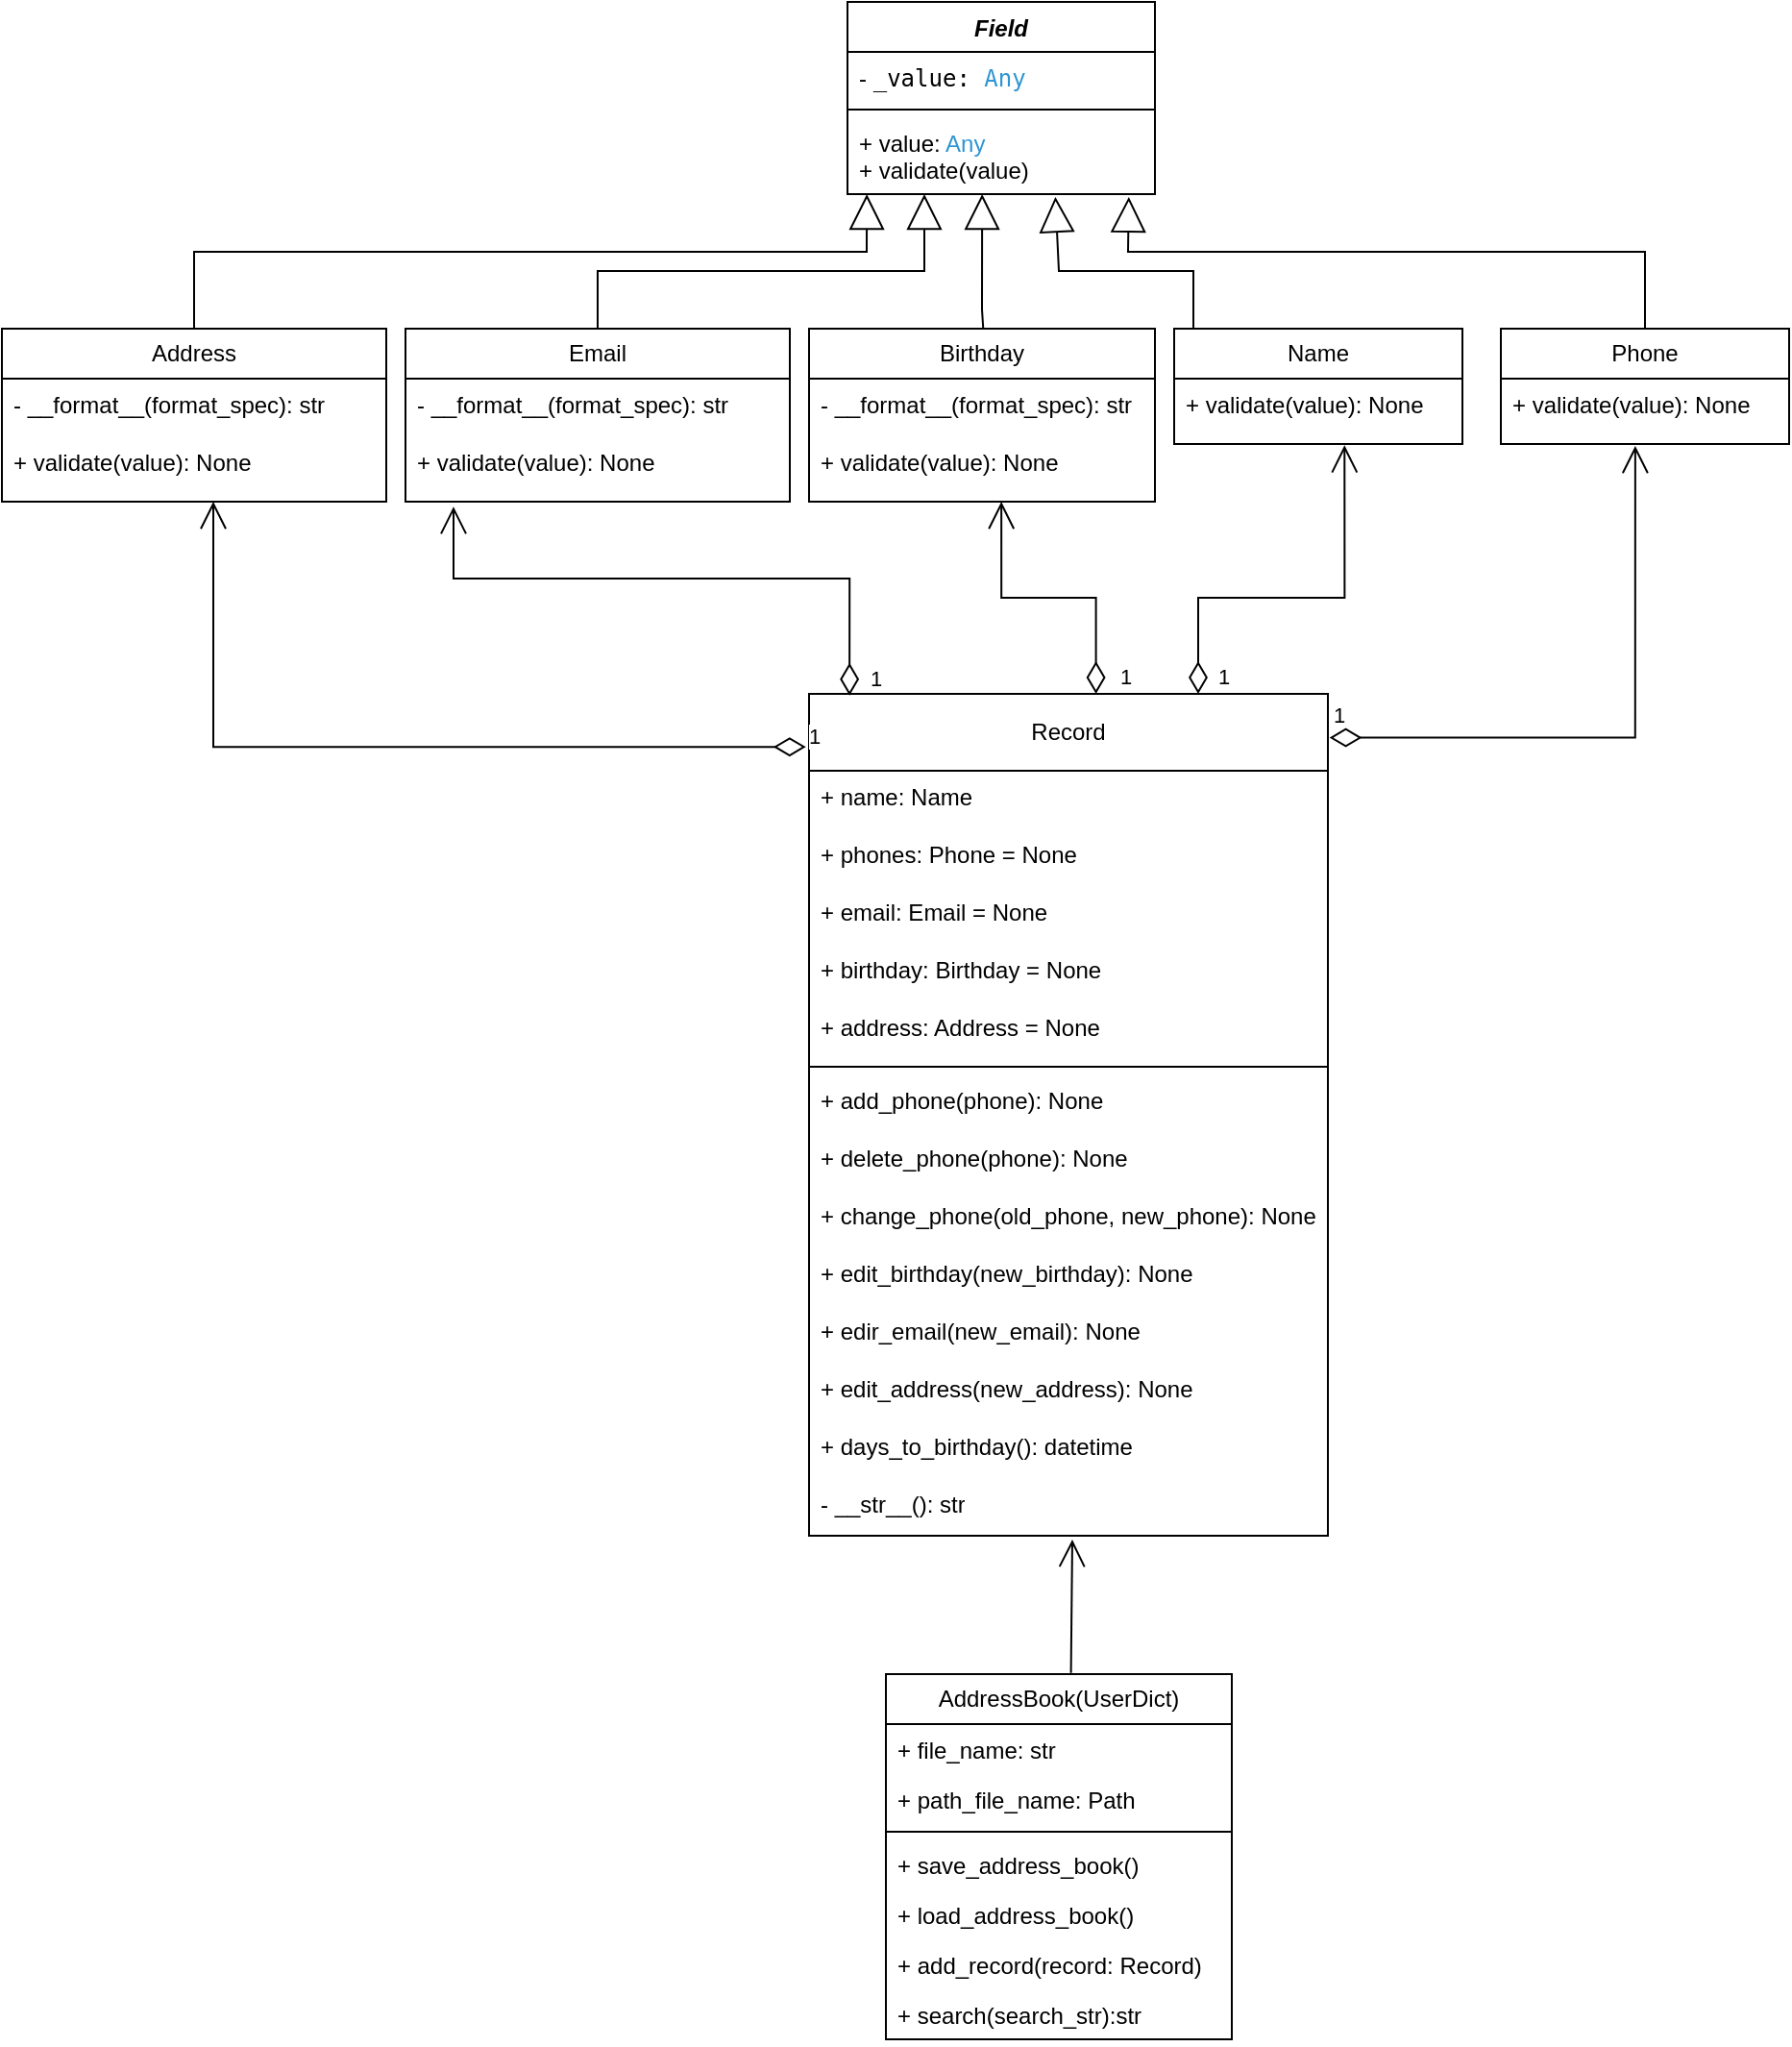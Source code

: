 <mxfile version="21.7.5" type="device">
  <diagram name="Страница — 1" id="l2cQuaQJsOhokNNeWPAH">
    <mxGraphModel dx="1830" dy="728" grid="1" gridSize="10" guides="1" tooltips="1" connect="1" arrows="1" fold="1" page="1" pageScale="1" pageWidth="827" pageHeight="1169" math="0" shadow="0">
      <root>
        <mxCell id="0" />
        <mxCell id="1" parent="0" />
        <mxCell id="-YCoHplx3qc2lhAXi31R-8" value="&lt;i style=&quot;&quot;&gt;Field&lt;/i&gt;" style="swimlane;fontStyle=1;align=center;verticalAlign=top;childLayout=stackLayout;horizontal=1;startSize=26;horizontalStack=0;resizeParent=1;resizeParentMax=0;resizeLast=0;collapsible=1;marginBottom=0;whiteSpace=wrap;html=1;" vertex="1" parent="1">
          <mxGeometry x="360" y="100" width="160" height="100" as="geometry" />
        </mxCell>
        <mxCell id="-YCoHplx3qc2lhAXi31R-9" value="&lt;font style=&quot;font-size: 12px;&quot;&gt;-&amp;nbsp;&lt;span style=&quot;border-color: var(--border-color); font-family: &amp;quot;Söhne Mono&amp;quot;, Monaco, &amp;quot;Andale Mono&amp;quot;, &amp;quot;Ubuntu Mono&amp;quot;, monospace;&quot;&gt;_value&lt;/span&gt;&lt;span style=&quot;border-color: var(--border-color); font-family: &amp;quot;Söhne Mono&amp;quot;, Monaco, &amp;quot;Andale Mono&amp;quot;, &amp;quot;Ubuntu Mono&amp;quot;, monospace;&quot;&gt;:&lt;/span&gt;&lt;span style=&quot;border-color: var(--border-color); color: rgb(255, 255, 255); font-family: &amp;quot;Söhne Mono&amp;quot;, Monaco, &amp;quot;Andale Mono&amp;quot;, &amp;quot;Ubuntu Mono&amp;quot;, monospace;&quot;&gt;&amp;nbsp;&lt;/span&gt;&lt;span style=&quot;border: 0px solid rgb(217, 217, 227); box-sizing: border-box; --tw-border-spacing-x: 0; --tw-border-spacing-y: 0; --tw-translate-x: 0; --tw-translate-y: 0; --tw-rotate: 0; --tw-skew-x: 0; --tw-skew-y: 0; --tw-scale-x: 1; --tw-scale-y: 1; --tw-pan-x: ; --tw-pan-y: ; --tw-pinch-zoom: ; --tw-scroll-snap-strictness: proximity; --tw-gradient-from-position: ; --tw-gradient-via-position: ; --tw-gradient-to-position: ; --tw-ordinal: ; --tw-slashed-zero: ; --tw-numeric-figure: ; --tw-numeric-spacing: ; --tw-numeric-fraction: ; --tw-ring-inset: ; --tw-ring-offset-width: 0px; --tw-ring-offset-color: #fff; --tw-ring-color: rgba(69,89,164,.5); --tw-ring-offset-shadow: 0 0 transparent; --tw-ring-shadow: 0 0 transparent; --tw-shadow: 0 0 transparent; --tw-shadow-colored: 0 0 transparent; --tw-blur: ; --tw-brightness: ; --tw-contrast: ; --tw-grayscale: ; --tw-hue-rotate: ; --tw-invert: ; --tw-saturate: ; --tw-sepia: ; --tw-drop-shadow: ; --tw-backdrop-blur: ; --tw-backdrop-brightness: ; --tw-backdrop-contrast: ; --tw-backdrop-grayscale: ; --tw-backdrop-hue-rotate: ; --tw-backdrop-invert: ; --tw-backdrop-opacity: ; --tw-backdrop-saturate: ; --tw-backdrop-sepia: ; color: rgb(46, 149, 211); font-family: &amp;quot;Söhne Mono&amp;quot;, Monaco, &amp;quot;Andale Mono&amp;quot;, &amp;quot;Ubuntu Mono&amp;quot;, monospace;&quot; class=&quot;hljs-keyword&quot;&gt;Any&lt;/span&gt;&lt;/font&gt;" style="text;strokeColor=none;fillColor=none;align=left;verticalAlign=top;spacingLeft=4;spacingRight=4;overflow=hidden;rotatable=0;points=[[0,0.5],[1,0.5]];portConstraint=eastwest;whiteSpace=wrap;html=1;" vertex="1" parent="-YCoHplx3qc2lhAXi31R-8">
          <mxGeometry y="26" width="160" height="26" as="geometry" />
        </mxCell>
        <mxCell id="-YCoHplx3qc2lhAXi31R-10" value="" style="line;strokeWidth=1;fillColor=none;align=left;verticalAlign=middle;spacingTop=-1;spacingLeft=3;spacingRight=3;rotatable=0;labelPosition=right;points=[];portConstraint=eastwest;strokeColor=inherit;" vertex="1" parent="-YCoHplx3qc2lhAXi31R-8">
          <mxGeometry y="52" width="160" height="8" as="geometry" />
        </mxCell>
        <mxCell id="-YCoHplx3qc2lhAXi31R-11" value="+ value: &lt;font color=&quot;#2e95d3&quot;&gt;Any&lt;/font&gt;&lt;br&gt;+ validate(value)" style="text;strokeColor=none;fillColor=none;align=left;verticalAlign=top;spacingLeft=4;spacingRight=4;overflow=hidden;rotatable=0;points=[[0,0.5],[1,0.5]];portConstraint=eastwest;whiteSpace=wrap;html=1;" vertex="1" parent="-YCoHplx3qc2lhAXi31R-8">
          <mxGeometry y="60" width="160" height="40" as="geometry" />
        </mxCell>
        <mxCell id="-YCoHplx3qc2lhAXi31R-24" value="Address" style="swimlane;fontStyle=0;childLayout=stackLayout;horizontal=1;startSize=26;fillColor=none;horizontalStack=0;resizeParent=1;resizeParentMax=0;resizeLast=0;collapsible=1;marginBottom=0;whiteSpace=wrap;html=1;" vertex="1" parent="1">
          <mxGeometry x="-80" y="270" width="200" height="90" as="geometry" />
        </mxCell>
        <mxCell id="-YCoHplx3qc2lhAXi31R-25" value="- __format__(format_spec): str" style="text;strokeColor=none;fillColor=none;align=left;verticalAlign=top;spacingLeft=4;spacingRight=4;overflow=hidden;rotatable=0;points=[[0,0.5],[1,0.5]];portConstraint=eastwest;whiteSpace=wrap;html=1;" vertex="1" parent="-YCoHplx3qc2lhAXi31R-24">
          <mxGeometry y="26" width="200" height="30" as="geometry" />
        </mxCell>
        <mxCell id="-YCoHplx3qc2lhAXi31R-26" value="+ validate(value): None" style="text;strokeColor=none;fillColor=none;align=left;verticalAlign=top;spacingLeft=4;spacingRight=4;overflow=hidden;rotatable=0;points=[[0,0.5],[1,0.5]];portConstraint=eastwest;whiteSpace=wrap;html=1;" vertex="1" parent="-YCoHplx3qc2lhAXi31R-24">
          <mxGeometry y="56" width="200" height="34" as="geometry" />
        </mxCell>
        <mxCell id="-YCoHplx3qc2lhAXi31R-38" value="" style="endArrow=block;endSize=16;endFill=0;html=1;rounded=0;exitX=0.5;exitY=0;exitDx=0;exitDy=0;entryX=0.063;entryY=1;entryDx=0;entryDy=0;entryPerimeter=0;" edge="1" parent="1" source="-YCoHplx3qc2lhAXi31R-24" target="-YCoHplx3qc2lhAXi31R-11">
          <mxGeometry width="160" relative="1" as="geometry">
            <mxPoint x="120" y="310" as="sourcePoint" />
            <mxPoint x="390" y="230" as="targetPoint" />
            <Array as="points">
              <mxPoint x="20" y="230" />
              <mxPoint x="370" y="230" />
            </Array>
          </mxGeometry>
        </mxCell>
        <mxCell id="-YCoHplx3qc2lhAXi31R-39" value="" style="endArrow=block;endSize=16;endFill=0;html=1;rounded=0;exitX=0.5;exitY=0;exitDx=0;exitDy=0;entryX=0.25;entryY=1;entryDx=0;entryDy=0;entryPerimeter=0;" edge="1" parent="1" target="-YCoHplx3qc2lhAXi31R-11">
          <mxGeometry width="160" relative="1" as="geometry">
            <mxPoint x="230" y="270" as="sourcePoint" />
            <mxPoint x="490" y="200" as="targetPoint" />
            <Array as="points">
              <mxPoint x="230" y="240" />
              <mxPoint x="360" y="240" />
              <mxPoint x="400" y="240" />
            </Array>
          </mxGeometry>
        </mxCell>
        <mxCell id="-YCoHplx3qc2lhAXi31R-40" value="" style="endArrow=block;endSize=16;endFill=0;html=1;rounded=0;exitX=0.433;exitY=-0.003;exitDx=0;exitDy=0;entryX=0.438;entryY=1;entryDx=0;entryDy=0;entryPerimeter=0;exitPerimeter=0;" edge="1" parent="1" target="-YCoHplx3qc2lhAXi31R-11">
          <mxGeometry width="160" relative="1" as="geometry">
            <mxPoint x="430.62" y="269.688" as="sourcePoint" />
            <mxPoint x="590" y="200" as="targetPoint" />
            <Array as="points">
              <mxPoint x="430" y="260" />
            </Array>
          </mxGeometry>
        </mxCell>
        <mxCell id="-YCoHplx3qc2lhAXi31R-41" value="" style="endArrow=block;endSize=16;endFill=0;html=1;rounded=0;exitX=0.5;exitY=0;exitDx=0;exitDy=0;entryX=0.676;entryY=1.036;entryDx=0;entryDy=0;entryPerimeter=0;" edge="1" parent="1" target="-YCoHplx3qc2lhAXi31R-11">
          <mxGeometry width="160" relative="1" as="geometry">
            <mxPoint x="540" y="270" as="sourcePoint" />
            <mxPoint x="710" y="200" as="targetPoint" />
            <Array as="points">
              <mxPoint x="540" y="240" />
              <mxPoint x="470" y="240" />
            </Array>
          </mxGeometry>
        </mxCell>
        <mxCell id="-YCoHplx3qc2lhAXi31R-42" value="" style="endArrow=block;endSize=16;endFill=0;html=1;rounded=0;exitX=0.5;exitY=0;exitDx=0;exitDy=0;entryX=0.915;entryY=1.036;entryDx=0;entryDy=0;entryPerimeter=0;" edge="1" parent="1" source="-YCoHplx3qc2lhAXi31R-52" target="-YCoHplx3qc2lhAXi31R-11">
          <mxGeometry width="160" relative="1" as="geometry">
            <mxPoint x="710" y="270" as="sourcePoint" />
            <mxPoint x="620" y="200" as="targetPoint" />
            <Array as="points">
              <mxPoint x="775" y="230" />
              <mxPoint x="506" y="230" />
            </Array>
          </mxGeometry>
        </mxCell>
        <mxCell id="-YCoHplx3qc2lhAXi31R-43" value="Email" style="swimlane;fontStyle=0;childLayout=stackLayout;horizontal=1;startSize=26;fillColor=none;horizontalStack=0;resizeParent=1;resizeParentMax=0;resizeLast=0;collapsible=1;marginBottom=0;whiteSpace=wrap;html=1;" vertex="1" parent="1">
          <mxGeometry x="130" y="270" width="200" height="90" as="geometry" />
        </mxCell>
        <mxCell id="-YCoHplx3qc2lhAXi31R-44" value="- __format__(format_spec): str" style="text;strokeColor=none;fillColor=none;align=left;verticalAlign=top;spacingLeft=4;spacingRight=4;overflow=hidden;rotatable=0;points=[[0,0.5],[1,0.5]];portConstraint=eastwest;whiteSpace=wrap;html=1;" vertex="1" parent="-YCoHplx3qc2lhAXi31R-43">
          <mxGeometry y="26" width="200" height="30" as="geometry" />
        </mxCell>
        <mxCell id="-YCoHplx3qc2lhAXi31R-45" value="+ validate(value): None" style="text;strokeColor=none;fillColor=none;align=left;verticalAlign=top;spacingLeft=4;spacingRight=4;overflow=hidden;rotatable=0;points=[[0,0.5],[1,0.5]];portConstraint=eastwest;whiteSpace=wrap;html=1;" vertex="1" parent="-YCoHplx3qc2lhAXi31R-43">
          <mxGeometry y="56" width="200" height="34" as="geometry" />
        </mxCell>
        <mxCell id="-YCoHplx3qc2lhAXi31R-46" value="Birthday" style="swimlane;fontStyle=0;childLayout=stackLayout;horizontal=1;startSize=26;fillColor=none;horizontalStack=0;resizeParent=1;resizeParentMax=0;resizeLast=0;collapsible=1;marginBottom=0;whiteSpace=wrap;html=1;" vertex="1" parent="1">
          <mxGeometry x="340" y="270" width="180" height="90" as="geometry" />
        </mxCell>
        <mxCell id="-YCoHplx3qc2lhAXi31R-47" value="- __format__(format_spec): str" style="text;strokeColor=none;fillColor=none;align=left;verticalAlign=top;spacingLeft=4;spacingRight=4;overflow=hidden;rotatable=0;points=[[0,0.5],[1,0.5]];portConstraint=eastwest;whiteSpace=wrap;html=1;" vertex="1" parent="-YCoHplx3qc2lhAXi31R-46">
          <mxGeometry y="26" width="180" height="30" as="geometry" />
        </mxCell>
        <mxCell id="-YCoHplx3qc2lhAXi31R-48" value="+ validate(value): None" style="text;strokeColor=none;fillColor=none;align=left;verticalAlign=top;spacingLeft=4;spacingRight=4;overflow=hidden;rotatable=0;points=[[0,0.5],[1,0.5]];portConstraint=eastwest;whiteSpace=wrap;html=1;" vertex="1" parent="-YCoHplx3qc2lhAXi31R-46">
          <mxGeometry y="56" width="180" height="34" as="geometry" />
        </mxCell>
        <mxCell id="-YCoHplx3qc2lhAXi31R-49" value="Name" style="swimlane;fontStyle=0;childLayout=stackLayout;horizontal=1;startSize=26;fillColor=none;horizontalStack=0;resizeParent=1;resizeParentMax=0;resizeLast=0;collapsible=1;marginBottom=0;whiteSpace=wrap;html=1;" vertex="1" parent="1">
          <mxGeometry x="530" y="270" width="150" height="60" as="geometry" />
        </mxCell>
        <mxCell id="-YCoHplx3qc2lhAXi31R-51" value="+ validate(value): None" style="text;strokeColor=none;fillColor=none;align=left;verticalAlign=top;spacingLeft=4;spacingRight=4;overflow=hidden;rotatable=0;points=[[0,0.5],[1,0.5]];portConstraint=eastwest;whiteSpace=wrap;html=1;" vertex="1" parent="-YCoHplx3qc2lhAXi31R-49">
          <mxGeometry y="26" width="150" height="34" as="geometry" />
        </mxCell>
        <mxCell id="-YCoHplx3qc2lhAXi31R-52" value="Phone" style="swimlane;fontStyle=0;childLayout=stackLayout;horizontal=1;startSize=26;fillColor=none;horizontalStack=0;resizeParent=1;resizeParentMax=0;resizeLast=0;collapsible=1;marginBottom=0;whiteSpace=wrap;html=1;" vertex="1" parent="1">
          <mxGeometry x="700" y="270" width="150" height="60" as="geometry" />
        </mxCell>
        <mxCell id="-YCoHplx3qc2lhAXi31R-54" value="+ validate(value): None" style="text;strokeColor=none;fillColor=none;align=left;verticalAlign=top;spacingLeft=4;spacingRight=4;overflow=hidden;rotatable=0;points=[[0,0.5],[1,0.5]];portConstraint=eastwest;whiteSpace=wrap;html=1;" vertex="1" parent="-YCoHplx3qc2lhAXi31R-52">
          <mxGeometry y="26" width="150" height="34" as="geometry" />
        </mxCell>
        <mxCell id="-YCoHplx3qc2lhAXi31R-55" value="Record" style="swimlane;fontStyle=0;childLayout=stackLayout;horizontal=1;startSize=40;fillColor=none;horizontalStack=0;resizeParent=1;resizeParentMax=0;resizeLast=0;collapsible=1;marginBottom=0;whiteSpace=wrap;html=1;" vertex="1" parent="1">
          <mxGeometry x="340" y="460" width="270" height="438" as="geometry" />
        </mxCell>
        <mxCell id="-YCoHplx3qc2lhAXi31R-56" value="+ name: Name&amp;nbsp;" style="text;strokeColor=none;fillColor=none;align=left;verticalAlign=top;spacingLeft=4;spacingRight=4;overflow=hidden;rotatable=0;points=[[0,0.5],[1,0.5]];portConstraint=eastwest;whiteSpace=wrap;html=1;" vertex="1" parent="-YCoHplx3qc2lhAXi31R-55">
          <mxGeometry y="40" width="270" height="30" as="geometry" />
        </mxCell>
        <mxCell id="-YCoHplx3qc2lhAXi31R-57" value="+ phones: Phone = None&amp;nbsp;" style="text;strokeColor=none;fillColor=none;align=left;verticalAlign=top;spacingLeft=4;spacingRight=4;overflow=hidden;rotatable=0;points=[[0,0.5],[1,0.5]];portConstraint=eastwest;whiteSpace=wrap;html=1;" vertex="1" parent="-YCoHplx3qc2lhAXi31R-55">
          <mxGeometry y="70" width="270" height="30" as="geometry" />
        </mxCell>
        <mxCell id="-YCoHplx3qc2lhAXi31R-64" value="+ email: Email = None" style="text;strokeColor=none;fillColor=none;align=left;verticalAlign=top;spacingLeft=4;spacingRight=4;overflow=hidden;rotatable=0;points=[[0,0.5],[1,0.5]];portConstraint=eastwest;whiteSpace=wrap;html=1;" vertex="1" parent="-YCoHplx3qc2lhAXi31R-55">
          <mxGeometry y="100" width="270" height="30" as="geometry" />
        </mxCell>
        <mxCell id="-YCoHplx3qc2lhAXi31R-65" value="+ birthday: Birthday = None" style="text;strokeColor=none;fillColor=none;align=left;verticalAlign=top;spacingLeft=4;spacingRight=4;overflow=hidden;rotatable=0;points=[[0,0.5],[1,0.5]];portConstraint=eastwest;whiteSpace=wrap;html=1;" vertex="1" parent="-YCoHplx3qc2lhAXi31R-55">
          <mxGeometry y="130" width="270" height="30" as="geometry" />
        </mxCell>
        <mxCell id="-YCoHplx3qc2lhAXi31R-66" value="+ address: Address = None" style="text;strokeColor=none;fillColor=none;align=left;verticalAlign=top;spacingLeft=4;spacingRight=4;overflow=hidden;rotatable=0;points=[[0,0.5],[1,0.5]];portConstraint=eastwest;whiteSpace=wrap;html=1;" vertex="1" parent="-YCoHplx3qc2lhAXi31R-55">
          <mxGeometry y="160" width="270" height="30" as="geometry" />
        </mxCell>
        <mxCell id="-YCoHplx3qc2lhAXi31R-68" value="" style="line;strokeWidth=1;fillColor=none;align=left;verticalAlign=middle;spacingTop=-1;spacingLeft=3;spacingRight=3;rotatable=0;labelPosition=right;points=[];portConstraint=eastwest;strokeColor=inherit;" vertex="1" parent="-YCoHplx3qc2lhAXi31R-55">
          <mxGeometry y="190" width="270" height="8" as="geometry" />
        </mxCell>
        <mxCell id="-YCoHplx3qc2lhAXi31R-67" value="+ add_phone(phone): None" style="text;strokeColor=none;fillColor=none;align=left;verticalAlign=top;spacingLeft=4;spacingRight=4;overflow=hidden;rotatable=0;points=[[0,0.5],[1,0.5]];portConstraint=eastwest;whiteSpace=wrap;html=1;" vertex="1" parent="-YCoHplx3qc2lhAXi31R-55">
          <mxGeometry y="198" width="270" height="30" as="geometry" />
        </mxCell>
        <mxCell id="-YCoHplx3qc2lhAXi31R-69" value="+ delete_phone(phone): None" style="text;strokeColor=none;fillColor=none;align=left;verticalAlign=top;spacingLeft=4;spacingRight=4;overflow=hidden;rotatable=0;points=[[0,0.5],[1,0.5]];portConstraint=eastwest;whiteSpace=wrap;html=1;" vertex="1" parent="-YCoHplx3qc2lhAXi31R-55">
          <mxGeometry y="228" width="270" height="30" as="geometry" />
        </mxCell>
        <mxCell id="-YCoHplx3qc2lhAXi31R-73" value="+ change_phone(old_phone, new_phone): None" style="text;strokeColor=none;fillColor=none;align=left;verticalAlign=top;spacingLeft=4;spacingRight=4;overflow=hidden;rotatable=0;points=[[0,0.5],[1,0.5]];portConstraint=eastwest;whiteSpace=wrap;html=1;" vertex="1" parent="-YCoHplx3qc2lhAXi31R-55">
          <mxGeometry y="258" width="270" height="30" as="geometry" />
        </mxCell>
        <mxCell id="-YCoHplx3qc2lhAXi31R-75" value="+ edit_birthday(new_birthday): None" style="text;strokeColor=none;fillColor=none;align=left;verticalAlign=top;spacingLeft=4;spacingRight=4;overflow=hidden;rotatable=0;points=[[0,0.5],[1,0.5]];portConstraint=eastwest;whiteSpace=wrap;html=1;" vertex="1" parent="-YCoHplx3qc2lhAXi31R-55">
          <mxGeometry y="288" width="270" height="30" as="geometry" />
        </mxCell>
        <mxCell id="-YCoHplx3qc2lhAXi31R-74" value="+ edir_email(new_email): None" style="text;strokeColor=none;fillColor=none;align=left;verticalAlign=top;spacingLeft=4;spacingRight=4;overflow=hidden;rotatable=0;points=[[0,0.5],[1,0.5]];portConstraint=eastwest;whiteSpace=wrap;html=1;" vertex="1" parent="-YCoHplx3qc2lhAXi31R-55">
          <mxGeometry y="318" width="270" height="30" as="geometry" />
        </mxCell>
        <mxCell id="-YCoHplx3qc2lhAXi31R-72" value="+ edit_address(new_address): None" style="text;strokeColor=none;fillColor=none;align=left;verticalAlign=top;spacingLeft=4;spacingRight=4;overflow=hidden;rotatable=0;points=[[0,0.5],[1,0.5]];portConstraint=eastwest;whiteSpace=wrap;html=1;" vertex="1" parent="-YCoHplx3qc2lhAXi31R-55">
          <mxGeometry y="348" width="270" height="30" as="geometry" />
        </mxCell>
        <mxCell id="-YCoHplx3qc2lhAXi31R-70" value="+ days_to_birthday(): datetime" style="text;strokeColor=none;fillColor=none;align=left;verticalAlign=top;spacingLeft=4;spacingRight=4;overflow=hidden;rotatable=0;points=[[0,0.5],[1,0.5]];portConstraint=eastwest;whiteSpace=wrap;html=1;" vertex="1" parent="-YCoHplx3qc2lhAXi31R-55">
          <mxGeometry y="378" width="270" height="30" as="geometry" />
        </mxCell>
        <mxCell id="-YCoHplx3qc2lhAXi31R-71" value="- __str__(): str" style="text;strokeColor=none;fillColor=none;align=left;verticalAlign=top;spacingLeft=4;spacingRight=4;overflow=hidden;rotatable=0;points=[[0,0.5],[1,0.5]];portConstraint=eastwest;whiteSpace=wrap;html=1;" vertex="1" parent="-YCoHplx3qc2lhAXi31R-55">
          <mxGeometry y="408" width="270" height="30" as="geometry" />
        </mxCell>
        <mxCell id="-YCoHplx3qc2lhAXi31R-58" value="1" style="endArrow=open;html=1;endSize=12;startArrow=diamondThin;startSize=14;startFill=0;edgeStyle=orthogonalEdgeStyle;align=left;verticalAlign=bottom;rounded=0;exitX=-0.006;exitY=0.063;exitDx=0;exitDy=0;entryX=0.55;entryY=1;entryDx=0;entryDy=0;entryPerimeter=0;exitPerimeter=0;" edge="1" parent="1" source="-YCoHplx3qc2lhAXi31R-55" target="-YCoHplx3qc2lhAXi31R-26">
          <mxGeometry x="-1" y="3" relative="1" as="geometry">
            <mxPoint x="340" y="420" as="sourcePoint" />
            <mxPoint x="30" y="370" as="targetPoint" />
            <Array as="points">
              <mxPoint x="30" y="488" />
            </Array>
          </mxGeometry>
        </mxCell>
        <mxCell id="-YCoHplx3qc2lhAXi31R-59" value="1" style="endArrow=open;html=1;endSize=12;startArrow=diamondThin;startSize=14;startFill=0;edgeStyle=orthogonalEdgeStyle;align=left;verticalAlign=bottom;rounded=0;entryX=0.125;entryY=1.076;entryDx=0;entryDy=0;entryPerimeter=0;exitX=0.078;exitY=0.002;exitDx=0;exitDy=0;exitPerimeter=0;" edge="1" parent="1" source="-YCoHplx3qc2lhAXi31R-55" target="-YCoHplx3qc2lhAXi31R-45">
          <mxGeometry x="-1" y="-9" relative="1" as="geometry">
            <mxPoint x="330" y="420" as="sourcePoint" />
            <mxPoint x="200" y="400" as="targetPoint" />
            <Array as="points">
              <mxPoint x="361" y="400" />
              <mxPoint x="155" y="400" />
            </Array>
            <mxPoint as="offset" />
          </mxGeometry>
        </mxCell>
        <mxCell id="-YCoHplx3qc2lhAXi31R-60" value="1" style="endArrow=open;html=1;endSize=12;startArrow=diamondThin;startSize=14;startFill=0;edgeStyle=orthogonalEdgeStyle;align=left;verticalAlign=bottom;rounded=0;exitX=0.553;exitY=0;exitDx=0;exitDy=0;exitPerimeter=0;entryX=0.556;entryY=1;entryDx=0;entryDy=0;entryPerimeter=0;" edge="1" parent="1" source="-YCoHplx3qc2lhAXi31R-55" target="-YCoHplx3qc2lhAXi31R-48">
          <mxGeometry x="-1" y="-11" relative="1" as="geometry">
            <mxPoint x="350" y="440" as="sourcePoint" />
            <mxPoint x="420" y="400" as="targetPoint" />
            <Array as="points" />
            <mxPoint as="offset" />
          </mxGeometry>
        </mxCell>
        <mxCell id="-YCoHplx3qc2lhAXi31R-61" value="1" style="endArrow=open;html=1;endSize=12;startArrow=diamondThin;startSize=14;startFill=0;edgeStyle=orthogonalEdgeStyle;align=left;verticalAlign=bottom;rounded=0;entryX=0.591;entryY=1.02;entryDx=0;entryDy=0;entryPerimeter=0;exitX=0.75;exitY=0;exitDx=0;exitDy=0;" edge="1" parent="1" source="-YCoHplx3qc2lhAXi31R-55" target="-YCoHplx3qc2lhAXi31R-51">
          <mxGeometry x="-1" y="-7" relative="1" as="geometry">
            <mxPoint x="496.06" y="460" as="sourcePoint" />
            <mxPoint x="270.06" y="366" as="targetPoint" />
            <Array as="points">
              <mxPoint x="543" y="410" />
              <mxPoint x="619" y="410" />
            </Array>
            <mxPoint x="1" as="offset" />
          </mxGeometry>
        </mxCell>
        <mxCell id="-YCoHplx3qc2lhAXi31R-62" value="1" style="endArrow=open;html=1;endSize=12;startArrow=diamondThin;startSize=14;startFill=0;edgeStyle=orthogonalEdgeStyle;align=left;verticalAlign=bottom;rounded=0;entryX=0.591;entryY=1.02;entryDx=0;entryDy=0;entryPerimeter=0;exitX=1.003;exitY=0.052;exitDx=0;exitDy=0;exitPerimeter=0;" edge="1" parent="1" source="-YCoHplx3qc2lhAXi31R-55">
          <mxGeometry x="-1" y="3" relative="1" as="geometry">
            <mxPoint x="630" y="460" as="sourcePoint" />
            <mxPoint x="769.94" y="331" as="targetPoint" />
            <Array as="points">
              <mxPoint x="770" y="483" />
            </Array>
          </mxGeometry>
        </mxCell>
        <mxCell id="-YCoHplx3qc2lhAXi31R-76" value="AddressBook(UserDict)" style="swimlane;fontStyle=0;childLayout=stackLayout;horizontal=1;startSize=26;fillColor=none;horizontalStack=0;resizeParent=1;resizeParentMax=0;resizeLast=0;collapsible=1;marginBottom=0;whiteSpace=wrap;html=1;" vertex="1" parent="1">
          <mxGeometry x="380" y="970" width="180" height="190" as="geometry" />
        </mxCell>
        <mxCell id="-YCoHplx3qc2lhAXi31R-77" value="+ file_name: str&amp;nbsp;" style="text;strokeColor=none;fillColor=none;align=left;verticalAlign=top;spacingLeft=4;spacingRight=4;overflow=hidden;rotatable=0;points=[[0,0.5],[1,0.5]];portConstraint=eastwest;whiteSpace=wrap;html=1;" vertex="1" parent="-YCoHplx3qc2lhAXi31R-76">
          <mxGeometry y="26" width="180" height="26" as="geometry" />
        </mxCell>
        <mxCell id="-YCoHplx3qc2lhAXi31R-78" value="+ path_file_name: Path" style="text;strokeColor=none;fillColor=none;align=left;verticalAlign=top;spacingLeft=4;spacingRight=4;overflow=hidden;rotatable=0;points=[[0,0.5],[1,0.5]];portConstraint=eastwest;whiteSpace=wrap;html=1;" vertex="1" parent="-YCoHplx3qc2lhAXi31R-76">
          <mxGeometry y="52" width="180" height="26" as="geometry" />
        </mxCell>
        <mxCell id="-YCoHplx3qc2lhAXi31R-80" value="" style="line;strokeWidth=1;fillColor=none;align=left;verticalAlign=middle;spacingTop=-1;spacingLeft=3;spacingRight=3;rotatable=0;labelPosition=right;points=[];portConstraint=eastwest;strokeColor=inherit;" vertex="1" parent="-YCoHplx3qc2lhAXi31R-76">
          <mxGeometry y="78" width="180" height="8" as="geometry" />
        </mxCell>
        <mxCell id="-YCoHplx3qc2lhAXi31R-79" value="+ save_address_book()" style="text;strokeColor=none;fillColor=none;align=left;verticalAlign=top;spacingLeft=4;spacingRight=4;overflow=hidden;rotatable=0;points=[[0,0.5],[1,0.5]];portConstraint=eastwest;whiteSpace=wrap;html=1;" vertex="1" parent="-YCoHplx3qc2lhAXi31R-76">
          <mxGeometry y="86" width="180" height="26" as="geometry" />
        </mxCell>
        <mxCell id="-YCoHplx3qc2lhAXi31R-81" value="+ load_address_book()" style="text;strokeColor=none;fillColor=none;align=left;verticalAlign=top;spacingLeft=4;spacingRight=4;overflow=hidden;rotatable=0;points=[[0,0.5],[1,0.5]];portConstraint=eastwest;whiteSpace=wrap;html=1;" vertex="1" parent="-YCoHplx3qc2lhAXi31R-76">
          <mxGeometry y="112" width="180" height="26" as="geometry" />
        </mxCell>
        <mxCell id="-YCoHplx3qc2lhAXi31R-82" value="+ add_record(record: Record)" style="text;strokeColor=none;fillColor=none;align=left;verticalAlign=top;spacingLeft=4;spacingRight=4;overflow=hidden;rotatable=0;points=[[0,0.5],[1,0.5]];portConstraint=eastwest;whiteSpace=wrap;html=1;" vertex="1" parent="-YCoHplx3qc2lhAXi31R-76">
          <mxGeometry y="138" width="180" height="26" as="geometry" />
        </mxCell>
        <mxCell id="-YCoHplx3qc2lhAXi31R-83" value="+ search(search_str):str" style="text;strokeColor=none;fillColor=none;align=left;verticalAlign=top;spacingLeft=4;spacingRight=4;overflow=hidden;rotatable=0;points=[[0,0.5],[1,0.5]];portConstraint=eastwest;whiteSpace=wrap;html=1;" vertex="1" parent="-YCoHplx3qc2lhAXi31R-76">
          <mxGeometry y="164" width="180" height="26" as="geometry" />
        </mxCell>
        <mxCell id="-YCoHplx3qc2lhAXi31R-84" value="" style="endArrow=open;endFill=1;endSize=12;html=1;rounded=0;exitX=0.535;exitY=-0.003;exitDx=0;exitDy=0;exitPerimeter=0;" edge="1" parent="1" source="-YCoHplx3qc2lhAXi31R-76">
          <mxGeometry width="160" relative="1" as="geometry">
            <mxPoint x="390" y="950" as="sourcePoint" />
            <mxPoint x="477" y="900" as="targetPoint" />
          </mxGeometry>
        </mxCell>
      </root>
    </mxGraphModel>
  </diagram>
</mxfile>
